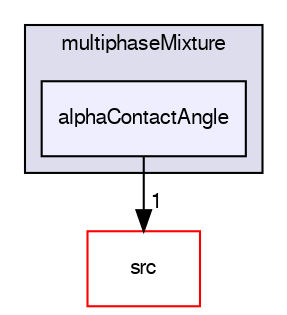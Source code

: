 digraph "applications/solvers/multiphase/multiphaseInterFoam/multiphaseMixture/alphaContactAngle" {
  bgcolor=transparent;
  compound=true
  node [ fontsize="10", fontname="FreeSans"];
  edge [ labelfontsize="10", labelfontname="FreeSans"];
  subgraph clusterdir_82dbfbb4da0894ef5654412ef5113adf {
    graph [ bgcolor="#ddddee", pencolor="black", label="multiphaseMixture" fontname="FreeSans", fontsize="10", URL="dir_82dbfbb4da0894ef5654412ef5113adf.html"]
  dir_8142266b45274fc5a4cf410ca79bb7df [shape=box, label="alphaContactAngle", style="filled", fillcolor="#eeeeff", pencolor="black", URL="dir_8142266b45274fc5a4cf410ca79bb7df.html"];
  }
  dir_68267d1309a1af8e8297ef4c3efbcdba [shape=box label="src" color="red" URL="dir_68267d1309a1af8e8297ef4c3efbcdba.html"];
  dir_8142266b45274fc5a4cf410ca79bb7df->dir_68267d1309a1af8e8297ef4c3efbcdba [headlabel="1", labeldistance=1.5 headhref="dir_002771_000568.html"];
}
